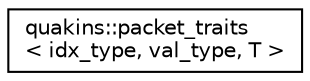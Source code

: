 digraph "Graphical Class Hierarchy"
{
 // LATEX_PDF_SIZE
  edge [fontname="Helvetica",fontsize="10",labelfontname="Helvetica",labelfontsize="10"];
  node [fontname="Helvetica",fontsize="10",shape=record];
  rankdir="LR";
  Node0 [label="quakins::packet_traits\l\< idx_type, val_type, T \>",height=0.2,width=0.4,color="black", fillcolor="white", style="filled",URL="$structquakins_1_1packet__traits.html",tooltip=" "];
}

